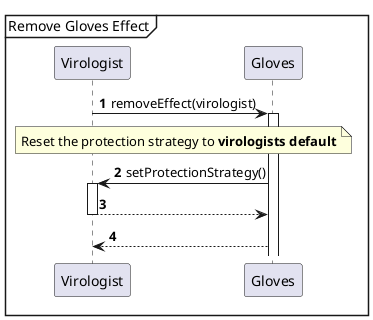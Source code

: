 @startuml
'https://plantuml.com/sequence-diagram

autonumber

mainframe Remove Gloves Effect

Virologist -> Gloves++ : removeEffect(virologist)

note over Virologist, Gloves
Reset the protection strategy to **virologists default**
end note

Gloves -> Virologist++: setProtectionStrategy()
Virologist --> Gloves--

Gloves --> Virologist

@enduml